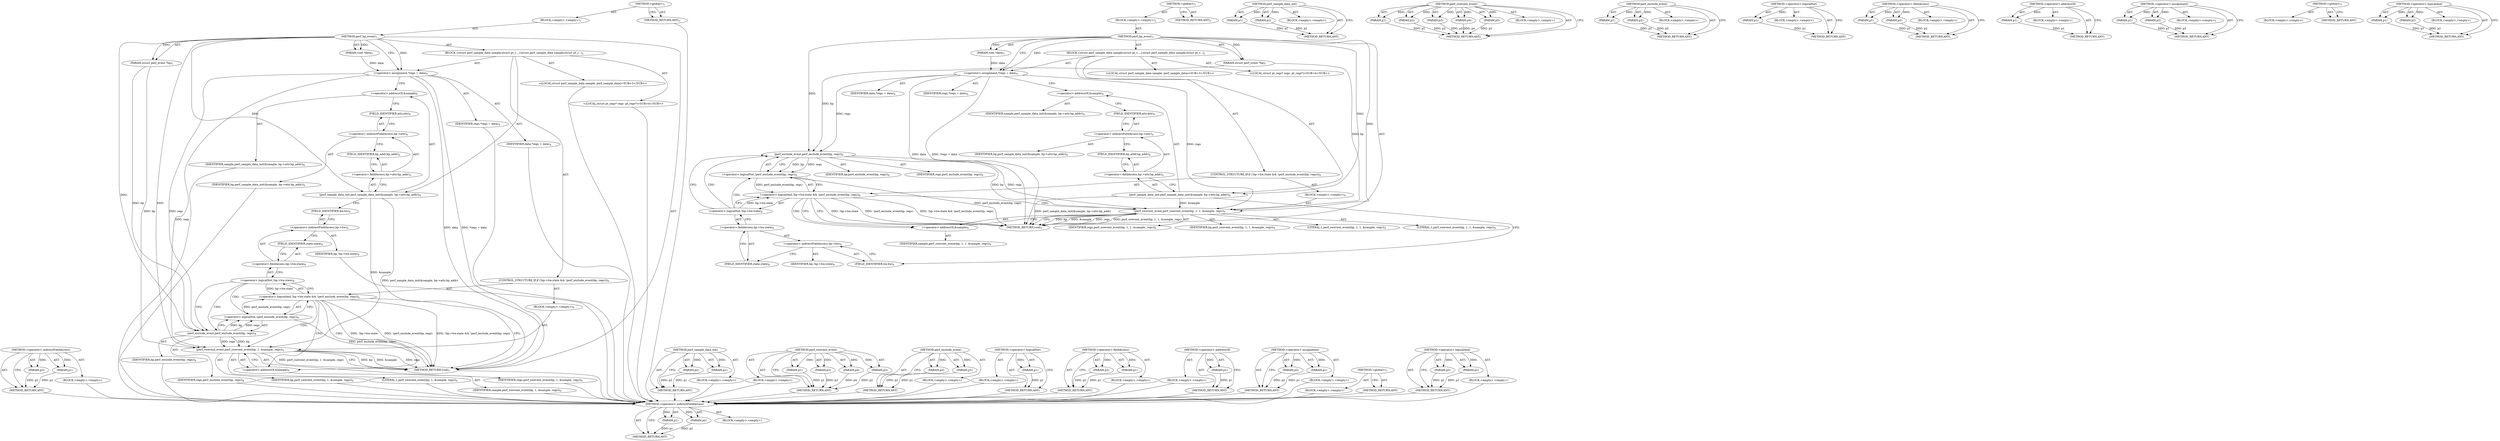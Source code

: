 digraph "&lt;operator&gt;.logicalAnd" {
vulnerable_89 [label=<(METHOD,&lt;operator&gt;.indirectFieldAccess)>];
vulnerable_90 [label=<(PARAM,p1)>];
vulnerable_91 [label=<(PARAM,p2)>];
vulnerable_92 [label=<(BLOCK,&lt;empty&gt;,&lt;empty&gt;)>];
vulnerable_93 [label=<(METHOD_RETURN,ANY)>];
vulnerable_6 [label=<(METHOD,&lt;global&gt;)<SUB>1</SUB>>];
vulnerable_7 [label=<(BLOCK,&lt;empty&gt;,&lt;empty&gt;)<SUB>1</SUB>>];
vulnerable_8 [label=<(METHOD,perf_bp_event)<SUB>1</SUB>>];
vulnerable_9 [label=<(PARAM,struct perf_event *bp)<SUB>1</SUB>>];
vulnerable_10 [label=<(PARAM,void *data)<SUB>1</SUB>>];
vulnerable_11 [label=<(BLOCK,{
	struct perf_sample_data sample;
	struct pt_r...,{
	struct perf_sample_data sample;
	struct pt_r...)<SUB>2</SUB>>];
vulnerable_12 [label="<(LOCAL,struct perf_sample_data sample: perf_sample_data)<SUB>3</SUB>>"];
vulnerable_13 [label="<(LOCAL,struct pt_regs* regs: pt_regs*)<SUB>4</SUB>>"];
vulnerable_14 [label=<(&lt;operator&gt;.assignment,*regs = data)<SUB>4</SUB>>];
vulnerable_15 [label=<(IDENTIFIER,regs,*regs = data)<SUB>4</SUB>>];
vulnerable_16 [label=<(IDENTIFIER,data,*regs = data)<SUB>4</SUB>>];
vulnerable_17 [label=<(perf_sample_data_init,perf_sample_data_init(&amp;sample, bp-&gt;attr.bp_addr))<SUB>6</SUB>>];
vulnerable_18 [label=<(&lt;operator&gt;.addressOf,&amp;sample)<SUB>6</SUB>>];
vulnerable_19 [label=<(IDENTIFIER,sample,perf_sample_data_init(&amp;sample, bp-&gt;attr.bp_addr))<SUB>6</SUB>>];
vulnerable_20 [label=<(&lt;operator&gt;.fieldAccess,bp-&gt;attr.bp_addr)<SUB>6</SUB>>];
vulnerable_21 [label=<(&lt;operator&gt;.indirectFieldAccess,bp-&gt;attr)<SUB>6</SUB>>];
vulnerable_22 [label=<(IDENTIFIER,bp,perf_sample_data_init(&amp;sample, bp-&gt;attr.bp_addr))<SUB>6</SUB>>];
vulnerable_23 [label=<(FIELD_IDENTIFIER,attr,attr)<SUB>6</SUB>>];
vulnerable_24 [label=<(FIELD_IDENTIFIER,bp_addr,bp_addr)<SUB>6</SUB>>];
vulnerable_25 [label=<(CONTROL_STRUCTURE,IF,if (!bp-&gt;hw.state &amp;&amp; !perf_exclude_event(bp, regs)))<SUB>8</SUB>>];
vulnerable_26 [label=<(&lt;operator&gt;.logicalAnd,!bp-&gt;hw.state &amp;&amp; !perf_exclude_event(bp, regs))<SUB>8</SUB>>];
vulnerable_27 [label=<(&lt;operator&gt;.logicalNot,!bp-&gt;hw.state)<SUB>8</SUB>>];
vulnerable_28 [label=<(&lt;operator&gt;.fieldAccess,bp-&gt;hw.state)<SUB>8</SUB>>];
vulnerable_29 [label=<(&lt;operator&gt;.indirectFieldAccess,bp-&gt;hw)<SUB>8</SUB>>];
vulnerable_30 [label=<(IDENTIFIER,bp,!bp-&gt;hw.state)<SUB>8</SUB>>];
vulnerable_31 [label=<(FIELD_IDENTIFIER,hw,hw)<SUB>8</SUB>>];
vulnerable_32 [label=<(FIELD_IDENTIFIER,state,state)<SUB>8</SUB>>];
vulnerable_33 [label=<(&lt;operator&gt;.logicalNot,!perf_exclude_event(bp, regs))<SUB>8</SUB>>];
vulnerable_34 [label=<(perf_exclude_event,perf_exclude_event(bp, regs))<SUB>8</SUB>>];
vulnerable_35 [label=<(IDENTIFIER,bp,perf_exclude_event(bp, regs))<SUB>8</SUB>>];
vulnerable_36 [label=<(IDENTIFIER,regs,perf_exclude_event(bp, regs))<SUB>8</SUB>>];
vulnerable_37 [label=<(BLOCK,&lt;empty&gt;,&lt;empty&gt;)<SUB>9</SUB>>];
vulnerable_38 [label=<(perf_swevent_event,perf_swevent_event(bp, 1, 1, &amp;sample, regs))<SUB>9</SUB>>];
vulnerable_39 [label=<(IDENTIFIER,bp,perf_swevent_event(bp, 1, 1, &amp;sample, regs))<SUB>9</SUB>>];
vulnerable_40 [label=<(LITERAL,1,perf_swevent_event(bp, 1, 1, &amp;sample, regs))<SUB>9</SUB>>];
vulnerable_41 [label=<(LITERAL,1,perf_swevent_event(bp, 1, 1, &amp;sample, regs))<SUB>9</SUB>>];
vulnerable_42 [label=<(&lt;operator&gt;.addressOf,&amp;sample)<SUB>9</SUB>>];
vulnerable_43 [label=<(IDENTIFIER,sample,perf_swevent_event(bp, 1, 1, &amp;sample, regs))<SUB>9</SUB>>];
vulnerable_44 [label=<(IDENTIFIER,regs,perf_swevent_event(bp, 1, 1, &amp;sample, regs))<SUB>9</SUB>>];
vulnerable_45 [label=<(METHOD_RETURN,void)<SUB>1</SUB>>];
vulnerable_47 [label=<(METHOD_RETURN,ANY)<SUB>1</SUB>>];
vulnerable_75 [label=<(METHOD,perf_sample_data_init)>];
vulnerable_76 [label=<(PARAM,p1)>];
vulnerable_77 [label=<(PARAM,p2)>];
vulnerable_78 [label=<(BLOCK,&lt;empty&gt;,&lt;empty&gt;)>];
vulnerable_79 [label=<(METHOD_RETURN,ANY)>];
vulnerable_108 [label=<(METHOD,perf_swevent_event)>];
vulnerable_109 [label=<(PARAM,p1)>];
vulnerable_110 [label=<(PARAM,p2)>];
vulnerable_111 [label=<(PARAM,p3)>];
vulnerable_112 [label=<(PARAM,p4)>];
vulnerable_113 [label=<(PARAM,p5)>];
vulnerable_114 [label=<(BLOCK,&lt;empty&gt;,&lt;empty&gt;)>];
vulnerable_115 [label=<(METHOD_RETURN,ANY)>];
vulnerable_103 [label=<(METHOD,perf_exclude_event)>];
vulnerable_104 [label=<(PARAM,p1)>];
vulnerable_105 [label=<(PARAM,p2)>];
vulnerable_106 [label=<(BLOCK,&lt;empty&gt;,&lt;empty&gt;)>];
vulnerable_107 [label=<(METHOD_RETURN,ANY)>];
vulnerable_99 [label=<(METHOD,&lt;operator&gt;.logicalNot)>];
vulnerable_100 [label=<(PARAM,p1)>];
vulnerable_101 [label=<(BLOCK,&lt;empty&gt;,&lt;empty&gt;)>];
vulnerable_102 [label=<(METHOD_RETURN,ANY)>];
vulnerable_84 [label=<(METHOD,&lt;operator&gt;.fieldAccess)>];
vulnerable_85 [label=<(PARAM,p1)>];
vulnerable_86 [label=<(PARAM,p2)>];
vulnerable_87 [label=<(BLOCK,&lt;empty&gt;,&lt;empty&gt;)>];
vulnerable_88 [label=<(METHOD_RETURN,ANY)>];
vulnerable_80 [label=<(METHOD,&lt;operator&gt;.addressOf)>];
vulnerable_81 [label=<(PARAM,p1)>];
vulnerable_82 [label=<(BLOCK,&lt;empty&gt;,&lt;empty&gt;)>];
vulnerable_83 [label=<(METHOD_RETURN,ANY)>];
vulnerable_70 [label=<(METHOD,&lt;operator&gt;.assignment)>];
vulnerable_71 [label=<(PARAM,p1)>];
vulnerable_72 [label=<(PARAM,p2)>];
vulnerable_73 [label=<(BLOCK,&lt;empty&gt;,&lt;empty&gt;)>];
vulnerable_74 [label=<(METHOD_RETURN,ANY)>];
vulnerable_64 [label=<(METHOD,&lt;global&gt;)<SUB>1</SUB>>];
vulnerable_65 [label=<(BLOCK,&lt;empty&gt;,&lt;empty&gt;)>];
vulnerable_66 [label=<(METHOD_RETURN,ANY)>];
vulnerable_94 [label=<(METHOD,&lt;operator&gt;.logicalAnd)>];
vulnerable_95 [label=<(PARAM,p1)>];
vulnerable_96 [label=<(PARAM,p2)>];
vulnerable_97 [label=<(BLOCK,&lt;empty&gt;,&lt;empty&gt;)>];
vulnerable_98 [label=<(METHOD_RETURN,ANY)>];
fixed_88 [label=<(METHOD,&lt;operator&gt;.indirectFieldAccess)>];
fixed_89 [label=<(PARAM,p1)>];
fixed_90 [label=<(PARAM,p2)>];
fixed_91 [label=<(BLOCK,&lt;empty&gt;,&lt;empty&gt;)>];
fixed_92 [label=<(METHOD_RETURN,ANY)>];
fixed_6 [label=<(METHOD,&lt;global&gt;)<SUB>1</SUB>>];
fixed_7 [label=<(BLOCK,&lt;empty&gt;,&lt;empty&gt;)<SUB>1</SUB>>];
fixed_8 [label=<(METHOD,perf_bp_event)<SUB>1</SUB>>];
fixed_9 [label=<(PARAM,struct perf_event *bp)<SUB>1</SUB>>];
fixed_10 [label=<(PARAM,void *data)<SUB>1</SUB>>];
fixed_11 [label=<(BLOCK,{
	struct perf_sample_data sample;
	struct pt_r...,{
	struct perf_sample_data sample;
	struct pt_r...)<SUB>2</SUB>>];
fixed_12 [label="<(LOCAL,struct perf_sample_data sample: perf_sample_data)<SUB>3</SUB>>"];
fixed_13 [label="<(LOCAL,struct pt_regs* regs: pt_regs*)<SUB>4</SUB>>"];
fixed_14 [label=<(&lt;operator&gt;.assignment,*regs = data)<SUB>4</SUB>>];
fixed_15 [label=<(IDENTIFIER,regs,*regs = data)<SUB>4</SUB>>];
fixed_16 [label=<(IDENTIFIER,data,*regs = data)<SUB>4</SUB>>];
fixed_17 [label=<(perf_sample_data_init,perf_sample_data_init(&amp;sample, bp-&gt;attr.bp_addr))<SUB>6</SUB>>];
fixed_18 [label=<(&lt;operator&gt;.addressOf,&amp;sample)<SUB>6</SUB>>];
fixed_19 [label=<(IDENTIFIER,sample,perf_sample_data_init(&amp;sample, bp-&gt;attr.bp_addr))<SUB>6</SUB>>];
fixed_20 [label=<(&lt;operator&gt;.fieldAccess,bp-&gt;attr.bp_addr)<SUB>6</SUB>>];
fixed_21 [label=<(&lt;operator&gt;.indirectFieldAccess,bp-&gt;attr)<SUB>6</SUB>>];
fixed_22 [label=<(IDENTIFIER,bp,perf_sample_data_init(&amp;sample, bp-&gt;attr.bp_addr))<SUB>6</SUB>>];
fixed_23 [label=<(FIELD_IDENTIFIER,attr,attr)<SUB>6</SUB>>];
fixed_24 [label=<(FIELD_IDENTIFIER,bp_addr,bp_addr)<SUB>6</SUB>>];
fixed_25 [label=<(CONTROL_STRUCTURE,IF,if (!bp-&gt;hw.state &amp;&amp; !perf_exclude_event(bp, regs)))<SUB>8</SUB>>];
fixed_26 [label=<(&lt;operator&gt;.logicalAnd,!bp-&gt;hw.state &amp;&amp; !perf_exclude_event(bp, regs))<SUB>8</SUB>>];
fixed_27 [label=<(&lt;operator&gt;.logicalNot,!bp-&gt;hw.state)<SUB>8</SUB>>];
fixed_28 [label=<(&lt;operator&gt;.fieldAccess,bp-&gt;hw.state)<SUB>8</SUB>>];
fixed_29 [label=<(&lt;operator&gt;.indirectFieldAccess,bp-&gt;hw)<SUB>8</SUB>>];
fixed_30 [label=<(IDENTIFIER,bp,!bp-&gt;hw.state)<SUB>8</SUB>>];
fixed_31 [label=<(FIELD_IDENTIFIER,hw,hw)<SUB>8</SUB>>];
fixed_32 [label=<(FIELD_IDENTIFIER,state,state)<SUB>8</SUB>>];
fixed_33 [label=<(&lt;operator&gt;.logicalNot,!perf_exclude_event(bp, regs))<SUB>8</SUB>>];
fixed_34 [label=<(perf_exclude_event,perf_exclude_event(bp, regs))<SUB>8</SUB>>];
fixed_35 [label=<(IDENTIFIER,bp,perf_exclude_event(bp, regs))<SUB>8</SUB>>];
fixed_36 [label=<(IDENTIFIER,regs,perf_exclude_event(bp, regs))<SUB>8</SUB>>];
fixed_37 [label=<(BLOCK,&lt;empty&gt;,&lt;empty&gt;)<SUB>9</SUB>>];
fixed_38 [label=<(perf_swevent_event,perf_swevent_event(bp, 1, &amp;sample, regs))<SUB>9</SUB>>];
fixed_39 [label=<(IDENTIFIER,bp,perf_swevent_event(bp, 1, &amp;sample, regs))<SUB>9</SUB>>];
fixed_40 [label=<(LITERAL,1,perf_swevent_event(bp, 1, &amp;sample, regs))<SUB>9</SUB>>];
fixed_41 [label=<(&lt;operator&gt;.addressOf,&amp;sample)<SUB>9</SUB>>];
fixed_42 [label=<(IDENTIFIER,sample,perf_swevent_event(bp, 1, &amp;sample, regs))<SUB>9</SUB>>];
fixed_43 [label=<(IDENTIFIER,regs,perf_swevent_event(bp, 1, &amp;sample, regs))<SUB>9</SUB>>];
fixed_44 [label=<(METHOD_RETURN,void)<SUB>1</SUB>>];
fixed_46 [label=<(METHOD_RETURN,ANY)<SUB>1</SUB>>];
fixed_74 [label=<(METHOD,perf_sample_data_init)>];
fixed_75 [label=<(PARAM,p1)>];
fixed_76 [label=<(PARAM,p2)>];
fixed_77 [label=<(BLOCK,&lt;empty&gt;,&lt;empty&gt;)>];
fixed_78 [label=<(METHOD_RETURN,ANY)>];
fixed_107 [label=<(METHOD,perf_swevent_event)>];
fixed_108 [label=<(PARAM,p1)>];
fixed_109 [label=<(PARAM,p2)>];
fixed_110 [label=<(PARAM,p3)>];
fixed_111 [label=<(PARAM,p4)>];
fixed_112 [label=<(BLOCK,&lt;empty&gt;,&lt;empty&gt;)>];
fixed_113 [label=<(METHOD_RETURN,ANY)>];
fixed_102 [label=<(METHOD,perf_exclude_event)>];
fixed_103 [label=<(PARAM,p1)>];
fixed_104 [label=<(PARAM,p2)>];
fixed_105 [label=<(BLOCK,&lt;empty&gt;,&lt;empty&gt;)>];
fixed_106 [label=<(METHOD_RETURN,ANY)>];
fixed_98 [label=<(METHOD,&lt;operator&gt;.logicalNot)>];
fixed_99 [label=<(PARAM,p1)>];
fixed_100 [label=<(BLOCK,&lt;empty&gt;,&lt;empty&gt;)>];
fixed_101 [label=<(METHOD_RETURN,ANY)>];
fixed_83 [label=<(METHOD,&lt;operator&gt;.fieldAccess)>];
fixed_84 [label=<(PARAM,p1)>];
fixed_85 [label=<(PARAM,p2)>];
fixed_86 [label=<(BLOCK,&lt;empty&gt;,&lt;empty&gt;)>];
fixed_87 [label=<(METHOD_RETURN,ANY)>];
fixed_79 [label=<(METHOD,&lt;operator&gt;.addressOf)>];
fixed_80 [label=<(PARAM,p1)>];
fixed_81 [label=<(BLOCK,&lt;empty&gt;,&lt;empty&gt;)>];
fixed_82 [label=<(METHOD_RETURN,ANY)>];
fixed_69 [label=<(METHOD,&lt;operator&gt;.assignment)>];
fixed_70 [label=<(PARAM,p1)>];
fixed_71 [label=<(PARAM,p2)>];
fixed_72 [label=<(BLOCK,&lt;empty&gt;,&lt;empty&gt;)>];
fixed_73 [label=<(METHOD_RETURN,ANY)>];
fixed_63 [label=<(METHOD,&lt;global&gt;)<SUB>1</SUB>>];
fixed_64 [label=<(BLOCK,&lt;empty&gt;,&lt;empty&gt;)>];
fixed_65 [label=<(METHOD_RETURN,ANY)>];
fixed_93 [label=<(METHOD,&lt;operator&gt;.logicalAnd)>];
fixed_94 [label=<(PARAM,p1)>];
fixed_95 [label=<(PARAM,p2)>];
fixed_96 [label=<(BLOCK,&lt;empty&gt;,&lt;empty&gt;)>];
fixed_97 [label=<(METHOD_RETURN,ANY)>];
vulnerable_89 -> vulnerable_90  [key=0, label="AST: "];
vulnerable_89 -> vulnerable_90  [key=1, label="DDG: "];
vulnerable_89 -> vulnerable_92  [key=0, label="AST: "];
vulnerable_89 -> vulnerable_91  [key=0, label="AST: "];
vulnerable_89 -> vulnerable_91  [key=1, label="DDG: "];
vulnerable_89 -> vulnerable_93  [key=0, label="AST: "];
vulnerable_89 -> vulnerable_93  [key=1, label="CFG: "];
vulnerable_90 -> vulnerable_93  [key=0, label="DDG: p1"];
vulnerable_91 -> vulnerable_93  [key=0, label="DDG: p2"];
vulnerable_6 -> vulnerable_7  [key=0, label="AST: "];
vulnerable_6 -> vulnerable_47  [key=0, label="AST: "];
vulnerable_6 -> vulnerable_47  [key=1, label="CFG: "];
vulnerable_7 -> vulnerable_8  [key=0, label="AST: "];
vulnerable_8 -> vulnerable_9  [key=0, label="AST: "];
vulnerable_8 -> vulnerable_9  [key=1, label="DDG: "];
vulnerable_8 -> vulnerable_10  [key=0, label="AST: "];
vulnerable_8 -> vulnerable_10  [key=1, label="DDG: "];
vulnerable_8 -> vulnerable_11  [key=0, label="AST: "];
vulnerable_8 -> vulnerable_45  [key=0, label="AST: "];
vulnerable_8 -> vulnerable_14  [key=0, label="CFG: "];
vulnerable_8 -> vulnerable_14  [key=1, label="DDG: "];
vulnerable_8 -> vulnerable_17  [key=0, label="DDG: "];
vulnerable_8 -> vulnerable_38  [key=0, label="DDG: "];
vulnerable_8 -> vulnerable_34  [key=0, label="DDG: "];
vulnerable_9 -> vulnerable_38  [key=0, label="DDG: bp"];
vulnerable_9 -> vulnerable_34  [key=0, label="DDG: bp"];
vulnerable_10 -> vulnerable_14  [key=0, label="DDG: data"];
vulnerable_11 -> vulnerable_12  [key=0, label="AST: "];
vulnerable_11 -> vulnerable_13  [key=0, label="AST: "];
vulnerable_11 -> vulnerable_14  [key=0, label="AST: "];
vulnerable_11 -> vulnerable_17  [key=0, label="AST: "];
vulnerable_11 -> vulnerable_25  [key=0, label="AST: "];
vulnerable_14 -> vulnerable_15  [key=0, label="AST: "];
vulnerable_14 -> vulnerable_16  [key=0, label="AST: "];
vulnerable_14 -> vulnerable_18  [key=0, label="CFG: "];
vulnerable_14 -> vulnerable_45  [key=0, label="DDG: data"];
vulnerable_14 -> vulnerable_45  [key=1, label="DDG: *regs = data"];
vulnerable_14 -> vulnerable_38  [key=0, label="DDG: regs"];
vulnerable_14 -> vulnerable_34  [key=0, label="DDG: regs"];
vulnerable_17 -> vulnerable_18  [key=0, label="AST: "];
vulnerable_17 -> vulnerable_20  [key=0, label="AST: "];
vulnerable_17 -> vulnerable_31  [key=0, label="CFG: "];
vulnerable_17 -> vulnerable_45  [key=0, label="DDG: perf_sample_data_init(&amp;sample, bp-&gt;attr.bp_addr)"];
vulnerable_17 -> vulnerable_38  [key=0, label="DDG: &amp;sample"];
vulnerable_18 -> vulnerable_19  [key=0, label="AST: "];
vulnerable_18 -> vulnerable_23  [key=0, label="CFG: "];
vulnerable_20 -> vulnerable_21  [key=0, label="AST: "];
vulnerable_20 -> vulnerable_24  [key=0, label="AST: "];
vulnerable_20 -> vulnerable_17  [key=0, label="CFG: "];
vulnerable_21 -> vulnerable_22  [key=0, label="AST: "];
vulnerable_21 -> vulnerable_23  [key=0, label="AST: "];
vulnerable_21 -> vulnerable_24  [key=0, label="CFG: "];
vulnerable_23 -> vulnerable_21  [key=0, label="CFG: "];
vulnerable_24 -> vulnerable_20  [key=0, label="CFG: "];
vulnerable_25 -> vulnerable_26  [key=0, label="AST: "];
vulnerable_25 -> vulnerable_37  [key=0, label="AST: "];
vulnerable_26 -> vulnerable_27  [key=0, label="AST: "];
vulnerable_26 -> vulnerable_33  [key=0, label="AST: "];
vulnerable_26 -> vulnerable_45  [key=0, label="CFG: "];
vulnerable_26 -> vulnerable_45  [key=1, label="DDG: !bp-&gt;hw.state"];
vulnerable_26 -> vulnerable_45  [key=2, label="DDG: !perf_exclude_event(bp, regs)"];
vulnerable_26 -> vulnerable_45  [key=3, label="DDG: !bp-&gt;hw.state &amp;&amp; !perf_exclude_event(bp, regs)"];
vulnerable_26 -> vulnerable_42  [key=0, label="CFG: "];
vulnerable_26 -> vulnerable_42  [key=1, label="CDG: "];
vulnerable_26 -> vulnerable_38  [key=0, label="CDG: "];
vulnerable_27 -> vulnerable_28  [key=0, label="AST: "];
vulnerable_27 -> vulnerable_26  [key=0, label="CFG: "];
vulnerable_27 -> vulnerable_26  [key=1, label="DDG: bp-&gt;hw.state"];
vulnerable_27 -> vulnerable_34  [key=0, label="CFG: "];
vulnerable_27 -> vulnerable_34  [key=1, label="CDG: "];
vulnerable_27 -> vulnerable_33  [key=0, label="CDG: "];
vulnerable_28 -> vulnerable_29  [key=0, label="AST: "];
vulnerable_28 -> vulnerable_32  [key=0, label="AST: "];
vulnerable_28 -> vulnerable_27  [key=0, label="CFG: "];
vulnerable_29 -> vulnerable_30  [key=0, label="AST: "];
vulnerable_29 -> vulnerable_31  [key=0, label="AST: "];
vulnerable_29 -> vulnerable_32  [key=0, label="CFG: "];
vulnerable_31 -> vulnerable_29  [key=0, label="CFG: "];
vulnerable_32 -> vulnerable_28  [key=0, label="CFG: "];
vulnerable_33 -> vulnerable_34  [key=0, label="AST: "];
vulnerable_33 -> vulnerable_26  [key=0, label="CFG: "];
vulnerable_33 -> vulnerable_26  [key=1, label="DDG: perf_exclude_event(bp, regs)"];
vulnerable_33 -> vulnerable_45  [key=0, label="DDG: perf_exclude_event(bp, regs)"];
vulnerable_34 -> vulnerable_35  [key=0, label="AST: "];
vulnerable_34 -> vulnerable_36  [key=0, label="AST: "];
vulnerable_34 -> vulnerable_33  [key=0, label="CFG: "];
vulnerable_34 -> vulnerable_33  [key=1, label="DDG: bp"];
vulnerable_34 -> vulnerable_33  [key=2, label="DDG: regs"];
vulnerable_34 -> vulnerable_38  [key=0, label="DDG: bp"];
vulnerable_34 -> vulnerable_38  [key=1, label="DDG: regs"];
vulnerable_37 -> vulnerable_38  [key=0, label="AST: "];
vulnerable_38 -> vulnerable_39  [key=0, label="AST: "];
vulnerable_38 -> vulnerable_40  [key=0, label="AST: "];
vulnerable_38 -> vulnerable_41  [key=0, label="AST: "];
vulnerable_38 -> vulnerable_42  [key=0, label="AST: "];
vulnerable_38 -> vulnerable_44  [key=0, label="AST: "];
vulnerable_38 -> vulnerable_45  [key=0, label="CFG: "];
vulnerable_38 -> vulnerable_45  [key=1, label="DDG: bp"];
vulnerable_38 -> vulnerable_45  [key=2, label="DDG: &amp;sample"];
vulnerable_38 -> vulnerable_45  [key=3, label="DDG: regs"];
vulnerable_38 -> vulnerable_45  [key=4, label="DDG: perf_swevent_event(bp, 1, 1, &amp;sample, regs)"];
vulnerable_42 -> vulnerable_43  [key=0, label="AST: "];
vulnerable_42 -> vulnerable_38  [key=0, label="CFG: "];
vulnerable_75 -> vulnerable_76  [key=0, label="AST: "];
vulnerable_75 -> vulnerable_76  [key=1, label="DDG: "];
vulnerable_75 -> vulnerable_78  [key=0, label="AST: "];
vulnerable_75 -> vulnerable_77  [key=0, label="AST: "];
vulnerable_75 -> vulnerable_77  [key=1, label="DDG: "];
vulnerable_75 -> vulnerable_79  [key=0, label="AST: "];
vulnerable_75 -> vulnerable_79  [key=1, label="CFG: "];
vulnerable_76 -> vulnerable_79  [key=0, label="DDG: p1"];
vulnerable_77 -> vulnerable_79  [key=0, label="DDG: p2"];
vulnerable_108 -> vulnerable_109  [key=0, label="AST: "];
vulnerable_108 -> vulnerable_109  [key=1, label="DDG: "];
vulnerable_108 -> vulnerable_114  [key=0, label="AST: "];
vulnerable_108 -> vulnerable_110  [key=0, label="AST: "];
vulnerable_108 -> vulnerable_110  [key=1, label="DDG: "];
vulnerable_108 -> vulnerable_115  [key=0, label="AST: "];
vulnerable_108 -> vulnerable_115  [key=1, label="CFG: "];
vulnerable_108 -> vulnerable_111  [key=0, label="AST: "];
vulnerable_108 -> vulnerable_111  [key=1, label="DDG: "];
vulnerable_108 -> vulnerable_112  [key=0, label="AST: "];
vulnerable_108 -> vulnerable_112  [key=1, label="DDG: "];
vulnerable_108 -> vulnerable_113  [key=0, label="AST: "];
vulnerable_108 -> vulnerable_113  [key=1, label="DDG: "];
vulnerable_109 -> vulnerable_115  [key=0, label="DDG: p1"];
vulnerable_110 -> vulnerable_115  [key=0, label="DDG: p2"];
vulnerable_111 -> vulnerable_115  [key=0, label="DDG: p3"];
vulnerable_112 -> vulnerable_115  [key=0, label="DDG: p4"];
vulnerable_113 -> vulnerable_115  [key=0, label="DDG: p5"];
vulnerable_103 -> vulnerable_104  [key=0, label="AST: "];
vulnerable_103 -> vulnerable_104  [key=1, label="DDG: "];
vulnerable_103 -> vulnerable_106  [key=0, label="AST: "];
vulnerable_103 -> vulnerable_105  [key=0, label="AST: "];
vulnerable_103 -> vulnerable_105  [key=1, label="DDG: "];
vulnerable_103 -> vulnerable_107  [key=0, label="AST: "];
vulnerable_103 -> vulnerable_107  [key=1, label="CFG: "];
vulnerable_104 -> vulnerable_107  [key=0, label="DDG: p1"];
vulnerable_105 -> vulnerable_107  [key=0, label="DDG: p2"];
vulnerable_99 -> vulnerable_100  [key=0, label="AST: "];
vulnerable_99 -> vulnerable_100  [key=1, label="DDG: "];
vulnerable_99 -> vulnerable_101  [key=0, label="AST: "];
vulnerable_99 -> vulnerable_102  [key=0, label="AST: "];
vulnerable_99 -> vulnerable_102  [key=1, label="CFG: "];
vulnerable_100 -> vulnerable_102  [key=0, label="DDG: p1"];
vulnerable_84 -> vulnerable_85  [key=0, label="AST: "];
vulnerable_84 -> vulnerable_85  [key=1, label="DDG: "];
vulnerable_84 -> vulnerable_87  [key=0, label="AST: "];
vulnerable_84 -> vulnerable_86  [key=0, label="AST: "];
vulnerable_84 -> vulnerable_86  [key=1, label="DDG: "];
vulnerable_84 -> vulnerable_88  [key=0, label="AST: "];
vulnerable_84 -> vulnerable_88  [key=1, label="CFG: "];
vulnerable_85 -> vulnerable_88  [key=0, label="DDG: p1"];
vulnerable_86 -> vulnerable_88  [key=0, label="DDG: p2"];
vulnerable_80 -> vulnerable_81  [key=0, label="AST: "];
vulnerable_80 -> vulnerable_81  [key=1, label="DDG: "];
vulnerable_80 -> vulnerable_82  [key=0, label="AST: "];
vulnerable_80 -> vulnerable_83  [key=0, label="AST: "];
vulnerable_80 -> vulnerable_83  [key=1, label="CFG: "];
vulnerable_81 -> vulnerable_83  [key=0, label="DDG: p1"];
vulnerable_70 -> vulnerable_71  [key=0, label="AST: "];
vulnerable_70 -> vulnerable_71  [key=1, label="DDG: "];
vulnerable_70 -> vulnerable_73  [key=0, label="AST: "];
vulnerable_70 -> vulnerable_72  [key=0, label="AST: "];
vulnerable_70 -> vulnerable_72  [key=1, label="DDG: "];
vulnerable_70 -> vulnerable_74  [key=0, label="AST: "];
vulnerable_70 -> vulnerable_74  [key=1, label="CFG: "];
vulnerable_71 -> vulnerable_74  [key=0, label="DDG: p1"];
vulnerable_72 -> vulnerable_74  [key=0, label="DDG: p2"];
vulnerable_64 -> vulnerable_65  [key=0, label="AST: "];
vulnerable_64 -> vulnerable_66  [key=0, label="AST: "];
vulnerable_64 -> vulnerable_66  [key=1, label="CFG: "];
vulnerable_94 -> vulnerable_95  [key=0, label="AST: "];
vulnerable_94 -> vulnerable_95  [key=1, label="DDG: "];
vulnerable_94 -> vulnerable_97  [key=0, label="AST: "];
vulnerable_94 -> vulnerable_96  [key=0, label="AST: "];
vulnerable_94 -> vulnerable_96  [key=1, label="DDG: "];
vulnerable_94 -> vulnerable_98  [key=0, label="AST: "];
vulnerable_94 -> vulnerable_98  [key=1, label="CFG: "];
vulnerable_95 -> vulnerable_98  [key=0, label="DDG: p1"];
vulnerable_96 -> vulnerable_98  [key=0, label="DDG: p2"];
fixed_88 -> fixed_89  [key=0, label="AST: "];
fixed_88 -> fixed_89  [key=1, label="DDG: "];
fixed_88 -> fixed_91  [key=0, label="AST: "];
fixed_88 -> fixed_90  [key=0, label="AST: "];
fixed_88 -> fixed_90  [key=1, label="DDG: "];
fixed_88 -> fixed_92  [key=0, label="AST: "];
fixed_88 -> fixed_92  [key=1, label="CFG: "];
fixed_89 -> fixed_92  [key=0, label="DDG: p1"];
fixed_90 -> fixed_92  [key=0, label="DDG: p2"];
fixed_91 -> vulnerable_89  [key=0];
fixed_92 -> vulnerable_89  [key=0];
fixed_6 -> fixed_7  [key=0, label="AST: "];
fixed_6 -> fixed_46  [key=0, label="AST: "];
fixed_6 -> fixed_46  [key=1, label="CFG: "];
fixed_7 -> fixed_8  [key=0, label="AST: "];
fixed_8 -> fixed_9  [key=0, label="AST: "];
fixed_8 -> fixed_9  [key=1, label="DDG: "];
fixed_8 -> fixed_10  [key=0, label="AST: "];
fixed_8 -> fixed_10  [key=1, label="DDG: "];
fixed_8 -> fixed_11  [key=0, label="AST: "];
fixed_8 -> fixed_44  [key=0, label="AST: "];
fixed_8 -> fixed_14  [key=0, label="CFG: "];
fixed_8 -> fixed_14  [key=1, label="DDG: "];
fixed_8 -> fixed_17  [key=0, label="DDG: "];
fixed_8 -> fixed_38  [key=0, label="DDG: "];
fixed_8 -> fixed_34  [key=0, label="DDG: "];
fixed_9 -> fixed_38  [key=0, label="DDG: bp"];
fixed_9 -> fixed_34  [key=0, label="DDG: bp"];
fixed_10 -> fixed_14  [key=0, label="DDG: data"];
fixed_11 -> fixed_12  [key=0, label="AST: "];
fixed_11 -> fixed_13  [key=0, label="AST: "];
fixed_11 -> fixed_14  [key=0, label="AST: "];
fixed_11 -> fixed_17  [key=0, label="AST: "];
fixed_11 -> fixed_25  [key=0, label="AST: "];
fixed_12 -> vulnerable_89  [key=0];
fixed_13 -> vulnerable_89  [key=0];
fixed_14 -> fixed_15  [key=0, label="AST: "];
fixed_14 -> fixed_16  [key=0, label="AST: "];
fixed_14 -> fixed_18  [key=0, label="CFG: "];
fixed_14 -> fixed_44  [key=0, label="DDG: data"];
fixed_14 -> fixed_44  [key=1, label="DDG: *regs = data"];
fixed_14 -> fixed_38  [key=0, label="DDG: regs"];
fixed_14 -> fixed_34  [key=0, label="DDG: regs"];
fixed_15 -> vulnerable_89  [key=0];
fixed_16 -> vulnerable_89  [key=0];
fixed_17 -> fixed_18  [key=0, label="AST: "];
fixed_17 -> fixed_20  [key=0, label="AST: "];
fixed_17 -> fixed_31  [key=0, label="CFG: "];
fixed_17 -> fixed_44  [key=0, label="DDG: perf_sample_data_init(&amp;sample, bp-&gt;attr.bp_addr)"];
fixed_17 -> fixed_38  [key=0, label="DDG: &amp;sample"];
fixed_18 -> fixed_19  [key=0, label="AST: "];
fixed_18 -> fixed_23  [key=0, label="CFG: "];
fixed_19 -> vulnerable_89  [key=0];
fixed_20 -> fixed_21  [key=0, label="AST: "];
fixed_20 -> fixed_24  [key=0, label="AST: "];
fixed_20 -> fixed_17  [key=0, label="CFG: "];
fixed_21 -> fixed_22  [key=0, label="AST: "];
fixed_21 -> fixed_23  [key=0, label="AST: "];
fixed_21 -> fixed_24  [key=0, label="CFG: "];
fixed_22 -> vulnerable_89  [key=0];
fixed_23 -> fixed_21  [key=0, label="CFG: "];
fixed_24 -> fixed_20  [key=0, label="CFG: "];
fixed_25 -> fixed_26  [key=0, label="AST: "];
fixed_25 -> fixed_37  [key=0, label="AST: "];
fixed_26 -> fixed_27  [key=0, label="AST: "];
fixed_26 -> fixed_33  [key=0, label="AST: "];
fixed_26 -> fixed_44  [key=0, label="CFG: "];
fixed_26 -> fixed_44  [key=1, label="DDG: !bp-&gt;hw.state"];
fixed_26 -> fixed_44  [key=2, label="DDG: !perf_exclude_event(bp, regs)"];
fixed_26 -> fixed_44  [key=3, label="DDG: !bp-&gt;hw.state &amp;&amp; !perf_exclude_event(bp, regs)"];
fixed_26 -> fixed_41  [key=0, label="CFG: "];
fixed_26 -> fixed_41  [key=1, label="CDG: "];
fixed_26 -> fixed_38  [key=0, label="CDG: "];
fixed_27 -> fixed_28  [key=0, label="AST: "];
fixed_27 -> fixed_26  [key=0, label="CFG: "];
fixed_27 -> fixed_26  [key=1, label="DDG: bp-&gt;hw.state"];
fixed_27 -> fixed_34  [key=0, label="CFG: "];
fixed_27 -> fixed_34  [key=1, label="CDG: "];
fixed_27 -> fixed_33  [key=0, label="CDG: "];
fixed_28 -> fixed_29  [key=0, label="AST: "];
fixed_28 -> fixed_32  [key=0, label="AST: "];
fixed_28 -> fixed_27  [key=0, label="CFG: "];
fixed_29 -> fixed_30  [key=0, label="AST: "];
fixed_29 -> fixed_31  [key=0, label="AST: "];
fixed_29 -> fixed_32  [key=0, label="CFG: "];
fixed_30 -> vulnerable_89  [key=0];
fixed_31 -> fixed_29  [key=0, label="CFG: "];
fixed_32 -> fixed_28  [key=0, label="CFG: "];
fixed_33 -> fixed_34  [key=0, label="AST: "];
fixed_33 -> fixed_26  [key=0, label="CFG: "];
fixed_33 -> fixed_26  [key=1, label="DDG: perf_exclude_event(bp, regs)"];
fixed_33 -> fixed_44  [key=0, label="DDG: perf_exclude_event(bp, regs)"];
fixed_34 -> fixed_35  [key=0, label="AST: "];
fixed_34 -> fixed_36  [key=0, label="AST: "];
fixed_34 -> fixed_33  [key=0, label="CFG: "];
fixed_34 -> fixed_33  [key=1, label="DDG: bp"];
fixed_34 -> fixed_33  [key=2, label="DDG: regs"];
fixed_34 -> fixed_38  [key=0, label="DDG: bp"];
fixed_34 -> fixed_38  [key=1, label="DDG: regs"];
fixed_35 -> vulnerable_89  [key=0];
fixed_36 -> vulnerable_89  [key=0];
fixed_37 -> fixed_38  [key=0, label="AST: "];
fixed_38 -> fixed_39  [key=0, label="AST: "];
fixed_38 -> fixed_40  [key=0, label="AST: "];
fixed_38 -> fixed_41  [key=0, label="AST: "];
fixed_38 -> fixed_43  [key=0, label="AST: "];
fixed_38 -> fixed_44  [key=0, label="CFG: "];
fixed_38 -> fixed_44  [key=1, label="DDG: bp"];
fixed_38 -> fixed_44  [key=2, label="DDG: &amp;sample"];
fixed_38 -> fixed_44  [key=3, label="DDG: regs"];
fixed_38 -> fixed_44  [key=4, label="DDG: perf_swevent_event(bp, 1, &amp;sample, regs)"];
fixed_39 -> vulnerable_89  [key=0];
fixed_40 -> vulnerable_89  [key=0];
fixed_41 -> fixed_42  [key=0, label="AST: "];
fixed_41 -> fixed_38  [key=0, label="CFG: "];
fixed_42 -> vulnerable_89  [key=0];
fixed_43 -> vulnerable_89  [key=0];
fixed_44 -> vulnerable_89  [key=0];
fixed_46 -> vulnerable_89  [key=0];
fixed_74 -> fixed_75  [key=0, label="AST: "];
fixed_74 -> fixed_75  [key=1, label="DDG: "];
fixed_74 -> fixed_77  [key=0, label="AST: "];
fixed_74 -> fixed_76  [key=0, label="AST: "];
fixed_74 -> fixed_76  [key=1, label="DDG: "];
fixed_74 -> fixed_78  [key=0, label="AST: "];
fixed_74 -> fixed_78  [key=1, label="CFG: "];
fixed_75 -> fixed_78  [key=0, label="DDG: p1"];
fixed_76 -> fixed_78  [key=0, label="DDG: p2"];
fixed_77 -> vulnerable_89  [key=0];
fixed_78 -> vulnerable_89  [key=0];
fixed_107 -> fixed_108  [key=0, label="AST: "];
fixed_107 -> fixed_108  [key=1, label="DDG: "];
fixed_107 -> fixed_112  [key=0, label="AST: "];
fixed_107 -> fixed_109  [key=0, label="AST: "];
fixed_107 -> fixed_109  [key=1, label="DDG: "];
fixed_107 -> fixed_113  [key=0, label="AST: "];
fixed_107 -> fixed_113  [key=1, label="CFG: "];
fixed_107 -> fixed_110  [key=0, label="AST: "];
fixed_107 -> fixed_110  [key=1, label="DDG: "];
fixed_107 -> fixed_111  [key=0, label="AST: "];
fixed_107 -> fixed_111  [key=1, label="DDG: "];
fixed_108 -> fixed_113  [key=0, label="DDG: p1"];
fixed_109 -> fixed_113  [key=0, label="DDG: p2"];
fixed_110 -> fixed_113  [key=0, label="DDG: p3"];
fixed_111 -> fixed_113  [key=0, label="DDG: p4"];
fixed_112 -> vulnerable_89  [key=0];
fixed_113 -> vulnerable_89  [key=0];
fixed_102 -> fixed_103  [key=0, label="AST: "];
fixed_102 -> fixed_103  [key=1, label="DDG: "];
fixed_102 -> fixed_105  [key=0, label="AST: "];
fixed_102 -> fixed_104  [key=0, label="AST: "];
fixed_102 -> fixed_104  [key=1, label="DDG: "];
fixed_102 -> fixed_106  [key=0, label="AST: "];
fixed_102 -> fixed_106  [key=1, label="CFG: "];
fixed_103 -> fixed_106  [key=0, label="DDG: p1"];
fixed_104 -> fixed_106  [key=0, label="DDG: p2"];
fixed_105 -> vulnerable_89  [key=0];
fixed_106 -> vulnerable_89  [key=0];
fixed_98 -> fixed_99  [key=0, label="AST: "];
fixed_98 -> fixed_99  [key=1, label="DDG: "];
fixed_98 -> fixed_100  [key=0, label="AST: "];
fixed_98 -> fixed_101  [key=0, label="AST: "];
fixed_98 -> fixed_101  [key=1, label="CFG: "];
fixed_99 -> fixed_101  [key=0, label="DDG: p1"];
fixed_100 -> vulnerable_89  [key=0];
fixed_101 -> vulnerable_89  [key=0];
fixed_83 -> fixed_84  [key=0, label="AST: "];
fixed_83 -> fixed_84  [key=1, label="DDG: "];
fixed_83 -> fixed_86  [key=0, label="AST: "];
fixed_83 -> fixed_85  [key=0, label="AST: "];
fixed_83 -> fixed_85  [key=1, label="DDG: "];
fixed_83 -> fixed_87  [key=0, label="AST: "];
fixed_83 -> fixed_87  [key=1, label="CFG: "];
fixed_84 -> fixed_87  [key=0, label="DDG: p1"];
fixed_85 -> fixed_87  [key=0, label="DDG: p2"];
fixed_86 -> vulnerable_89  [key=0];
fixed_87 -> vulnerable_89  [key=0];
fixed_79 -> fixed_80  [key=0, label="AST: "];
fixed_79 -> fixed_80  [key=1, label="DDG: "];
fixed_79 -> fixed_81  [key=0, label="AST: "];
fixed_79 -> fixed_82  [key=0, label="AST: "];
fixed_79 -> fixed_82  [key=1, label="CFG: "];
fixed_80 -> fixed_82  [key=0, label="DDG: p1"];
fixed_81 -> vulnerable_89  [key=0];
fixed_82 -> vulnerable_89  [key=0];
fixed_69 -> fixed_70  [key=0, label="AST: "];
fixed_69 -> fixed_70  [key=1, label="DDG: "];
fixed_69 -> fixed_72  [key=0, label="AST: "];
fixed_69 -> fixed_71  [key=0, label="AST: "];
fixed_69 -> fixed_71  [key=1, label="DDG: "];
fixed_69 -> fixed_73  [key=0, label="AST: "];
fixed_69 -> fixed_73  [key=1, label="CFG: "];
fixed_70 -> fixed_73  [key=0, label="DDG: p1"];
fixed_71 -> fixed_73  [key=0, label="DDG: p2"];
fixed_72 -> vulnerable_89  [key=0];
fixed_73 -> vulnerable_89  [key=0];
fixed_63 -> fixed_64  [key=0, label="AST: "];
fixed_63 -> fixed_65  [key=0, label="AST: "];
fixed_63 -> fixed_65  [key=1, label="CFG: "];
fixed_64 -> vulnerable_89  [key=0];
fixed_65 -> vulnerable_89  [key=0];
fixed_93 -> fixed_94  [key=0, label="AST: "];
fixed_93 -> fixed_94  [key=1, label="DDG: "];
fixed_93 -> fixed_96  [key=0, label="AST: "];
fixed_93 -> fixed_95  [key=0, label="AST: "];
fixed_93 -> fixed_95  [key=1, label="DDG: "];
fixed_93 -> fixed_97  [key=0, label="AST: "];
fixed_93 -> fixed_97  [key=1, label="CFG: "];
fixed_94 -> fixed_97  [key=0, label="DDG: p1"];
fixed_95 -> fixed_97  [key=0, label="DDG: p2"];
fixed_96 -> vulnerable_89  [key=0];
fixed_97 -> vulnerable_89  [key=0];
}

